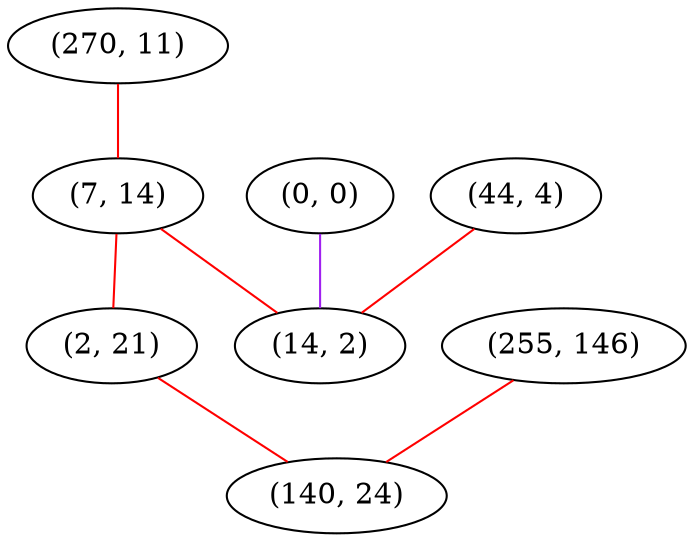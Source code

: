 graph "" {
"(270, 11)";
"(7, 14)";
"(0, 0)";
"(255, 146)";
"(2, 21)";
"(140, 24)";
"(44, 4)";
"(14, 2)";
"(270, 11)" -- "(7, 14)"  [color=red, key=0, weight=1];
"(7, 14)" -- "(2, 21)"  [color=red, key=0, weight=1];
"(7, 14)" -- "(14, 2)"  [color=red, key=0, weight=1];
"(0, 0)" -- "(14, 2)"  [color=purple, key=0, weight=4];
"(255, 146)" -- "(140, 24)"  [color=red, key=0, weight=1];
"(2, 21)" -- "(140, 24)"  [color=red, key=0, weight=1];
"(44, 4)" -- "(14, 2)"  [color=red, key=0, weight=1];
}
